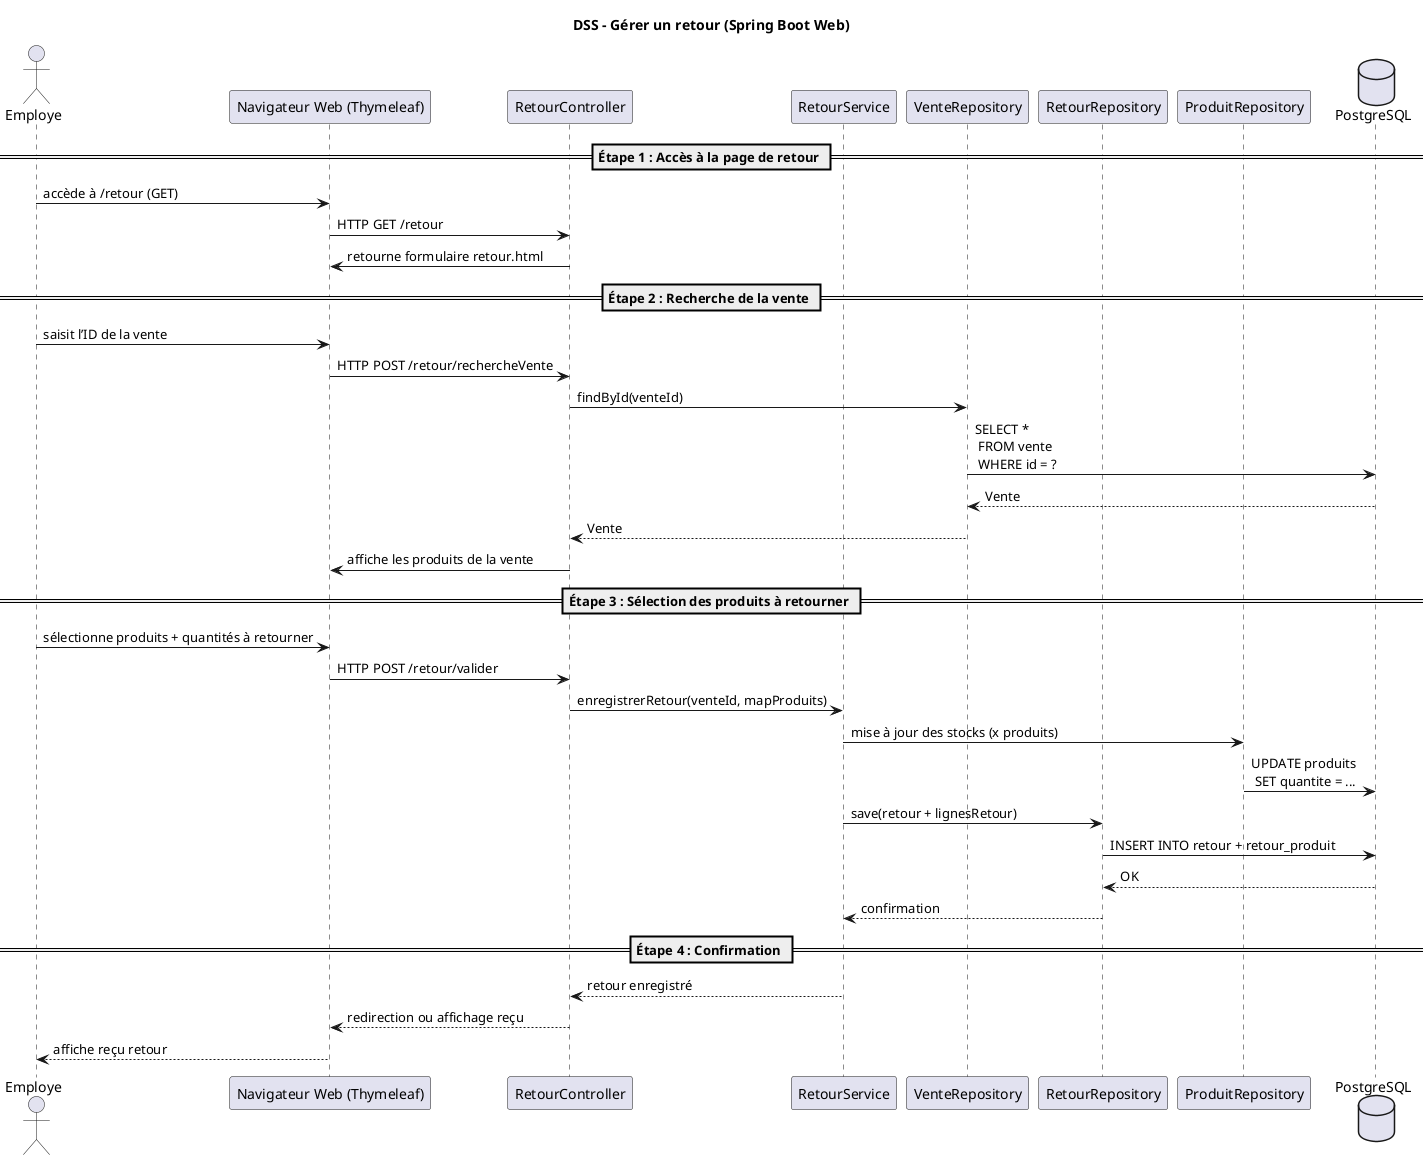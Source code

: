 @startuml
title DSS – Gérer un retour (Spring Boot Web)

' === Acteur principal ===
actor Employe

' === Composants du système ===
participant "Navigateur Web (Thymeleaf)" as Vue
participant "RetourController" as Controller
participant "RetourService" as Service
participant "VenteRepository" as VenteRepo
participant "RetourRepository" as RetourRepo
participant "ProduitRepository" as ProduitRepo
database "PostgreSQL"

== Étape 1 : Accès à la page de retour ==
Employe -> Vue : accède à /retour (GET)
' L’employé clique sur le lien ou le bouton "Retour" dans l’interface

Vue -> Controller : HTTP GET /retour
' Le navigateur envoie une requête GET au contrôleur pour charger le formulaire

Controller -> Vue : retourne formulaire retour.html
' Le contrôleur retourne la vue HTML contenant le formulaire de recherche de vente

== Étape 2 : Recherche de la vente ==
Employe -> Vue : saisit l’ID de la vente
' L’utilisateur entre l’identifiant de la vente concernée dans le champ prévu

Vue -> Controller : HTTP POST /retour/rechercheVente
' Le formulaire est soumis au contrôleur via une requête POST

Controller -> VenteRepo : findById(venteId)
' Le contrôleur appelle le repository pour retrouver la vente correspondante

VenteRepo -> PostgreSQL : SELECT * \n FROM vente \n WHERE id = ?
' Exécution d’une requête SQL pour récupérer la vente et ses détails

PostgreSQL --> VenteRepo : Vente
' Résultat : l’objet Vente avec ses produits associés est retourné

VenteRepo --> Controller : Vente
' Le repository transmet l’objet Vente au contrôleur

Controller -> Vue : affiche les produits de la vente
' Le contrôleur passe les détails de la vente à la vue pour affichage

== Étape 3 : Sélection des produits à retourner ==
Employe -> Vue : sélectionne produits + quantités à retourner
' L’utilisateur coche les produits à retourner et entre les quantités

Vue -> Controller : HTTP POST /retour/valider
' Le formulaire de retour est soumis pour validation et traitement

Controller -> Service : enregistrerRetour(venteId, mapProduits)
' Le contrôleur délègue la logique métier de validation et sauvegarde au service

Service -> ProduitRepo : mise à jour des stocks (x produits)
' Le service met à jour les quantités disponibles en stock pour chaque produit retourné

ProduitRepo -> PostgreSQL : UPDATE produits \n SET quantite = ...
' Exécution des requêtes SQL de mise à jour pour chaque produit

Service -> RetourRepo : save(retour + lignesRetour)
' Le service sauvegarde l’objet `Retour` et les lignes associées (produits retournés)

RetourRepo -> PostgreSQL : INSERT INTO retour + retour_produit
' Insertion dans les tables `retour` et `retour_produit` via JPA/Hibernate

PostgreSQL --> RetourRepo : OK
' Confirmation de la persistance en base

RetourRepo --> Service : confirmation
' Retour du statut de sauvegarde au service

== Étape 4 : Confirmation ==
Service --> Controller : retour enregistré
' Le service confirme que le retour a été correctement enregistré

Controller --> Vue : redirection ou affichage reçu
' Le contrôleur redirige l’utilisateur ou génère une page de reçu

Vue --> Employe : affiche reçu retour
' L’interface affiche le reçu récapitulatif du retour à l’employé

@enduml
